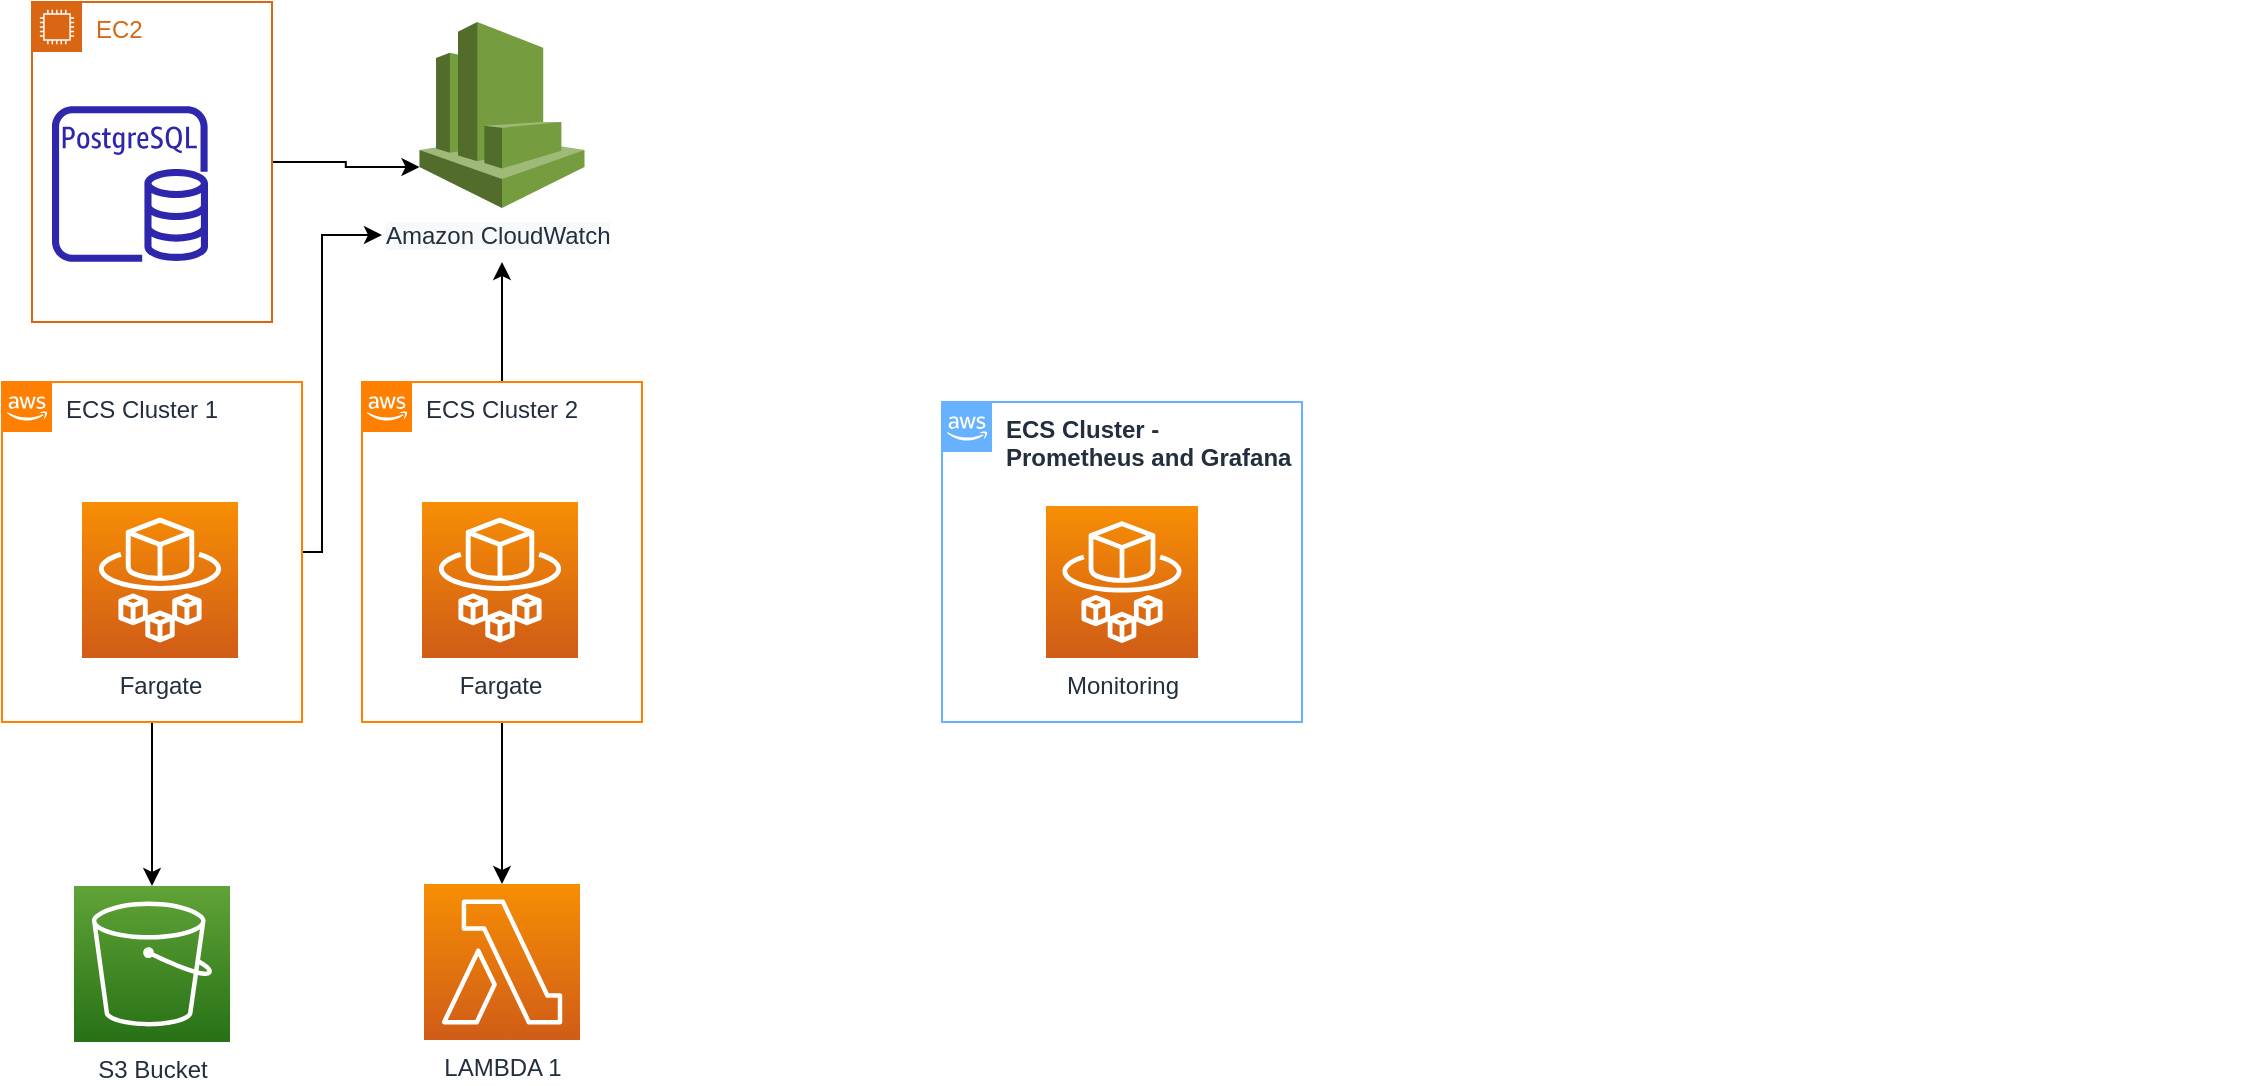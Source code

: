 <mxfile version="20.3.0" type="github">
  <diagram id="8K-jhs-ddFAJDeDhg4IT" name="Page-1">
    <mxGraphModel dx="1662" dy="754" grid="1" gridSize="10" guides="1" tooltips="1" connect="1" arrows="1" fold="1" page="1" pageScale="1" pageWidth="1400" pageHeight="850" math="0" shadow="0">
      <root>
        <mxCell id="0" />
        <mxCell id="1" parent="0" />
        <mxCell id="TMFdOIJDFbBw9OrUmev--84" style="edgeStyle=orthogonalEdgeStyle;rounded=0;orthogonalLoop=1;jettySize=auto;html=1;entryX=0;entryY=0.78;entryDx=0;entryDy=0;entryPerimeter=0;" edge="1" parent="1" source="TMFdOIJDFbBw9OrUmev--6" target="TMFdOIJDFbBw9OrUmev--65">
          <mxGeometry relative="1" as="geometry" />
        </mxCell>
        <mxCell id="TMFdOIJDFbBw9OrUmev--6" value="EC2" style="points=[[0,0],[0.25,0],[0.5,0],[0.75,0],[1,0],[1,0.25],[1,0.5],[1,0.75],[1,1],[0.75,1],[0.5,1],[0.25,1],[0,1],[0,0.75],[0,0.5],[0,0.25]];outlineConnect=0;gradientColor=none;html=1;whiteSpace=wrap;fontSize=12;fontStyle=0;container=1;pointerEvents=0;collapsible=0;recursiveResize=0;shape=mxgraph.aws4.group;grIcon=mxgraph.aws4.group_ec2_instance_contents;strokeColor=#D86613;fillColor=none;verticalAlign=top;align=left;spacingLeft=30;fontColor=#D86613;dashed=0;" vertex="1" parent="1">
          <mxGeometry x="55" y="80" width="120" height="160" as="geometry" />
        </mxCell>
        <mxCell id="TMFdOIJDFbBw9OrUmev--7" value="" style="sketch=0;outlineConnect=0;fontColor=#232F3E;gradientColor=none;fillColor=#2E27AD;strokeColor=none;dashed=0;verticalLabelPosition=bottom;verticalAlign=top;align=center;html=1;fontSize=12;fontStyle=0;aspect=fixed;pointerEvents=1;shape=mxgraph.aws4.rds_postgresql_instance;" vertex="1" parent="TMFdOIJDFbBw9OrUmev--6">
          <mxGeometry x="10" y="52" width="78" height="78" as="geometry" />
        </mxCell>
        <mxCell id="TMFdOIJDFbBw9OrUmev--78" style="edgeStyle=orthogonalEdgeStyle;rounded=0;orthogonalLoop=1;jettySize=auto;html=1;entryX=0.5;entryY=0;entryDx=0;entryDy=0;entryPerimeter=0;" edge="1" parent="1" source="TMFdOIJDFbBw9OrUmev--20" target="TMFdOIJDFbBw9OrUmev--57">
          <mxGeometry relative="1" as="geometry" />
        </mxCell>
        <mxCell id="TMFdOIJDFbBw9OrUmev--86" style="edgeStyle=orthogonalEdgeStyle;rounded=0;orthogonalLoop=1;jettySize=auto;html=1;entryX=0;entryY=0.5;entryDx=0;entryDy=0;" edge="1" parent="1" source="TMFdOIJDFbBw9OrUmev--20" target="TMFdOIJDFbBw9OrUmev--66">
          <mxGeometry relative="1" as="geometry">
            <Array as="points">
              <mxPoint x="200" y="355" />
              <mxPoint x="200" y="197" />
            </Array>
          </mxGeometry>
        </mxCell>
        <mxCell id="TMFdOIJDFbBw9OrUmev--20" value="&lt;div style=&quot;text-align: center;&quot;&gt;&lt;span style=&quot;background-color: initial;&quot;&gt;ECS Cluster 1&lt;/span&gt;&lt;/div&gt;" style="points=[[0,0],[0.25,0],[0.5,0],[0.75,0],[1,0],[1,0.25],[1,0.5],[1,0.75],[1,1],[0.75,1],[0.5,1],[0.25,1],[0,1],[0,0.75],[0,0.5],[0,0.25]];outlineConnect=0;gradientColor=none;html=1;whiteSpace=wrap;fontSize=12;fontStyle=0;container=1;pointerEvents=0;collapsible=0;recursiveResize=0;shape=mxgraph.aws4.group;grIcon=mxgraph.aws4.group_aws_cloud_alt;strokeColor=#FF8000;fillColor=none;verticalAlign=top;align=left;spacingLeft=30;fontColor=#232F3E;dashed=0;" vertex="1" parent="1">
          <mxGeometry x="40" y="270" width="150" height="170" as="geometry" />
        </mxCell>
        <mxCell id="TMFdOIJDFbBw9OrUmev--23" value="Fargate" style="sketch=0;points=[[0,0,0],[0.25,0,0],[0.5,0,0],[0.75,0,0],[1,0,0],[0,1,0],[0.25,1,0],[0.5,1,0],[0.75,1,0],[1,1,0],[0,0.25,0],[0,0.5,0],[0,0.75,0],[1,0.25,0],[1,0.5,0],[1,0.75,0]];outlineConnect=0;fontColor=#232F3E;gradientColor=#F78E04;gradientDirection=north;fillColor=#D05C17;strokeColor=#ffffff;dashed=0;verticalLabelPosition=bottom;verticalAlign=top;align=center;html=1;fontSize=12;fontStyle=0;aspect=fixed;shape=mxgraph.aws4.resourceIcon;resIcon=mxgraph.aws4.fargate;" vertex="1" parent="TMFdOIJDFbBw9OrUmev--20">
          <mxGeometry x="40" y="60" width="78" height="78" as="geometry" />
        </mxCell>
        <mxCell id="TMFdOIJDFbBw9OrUmev--33" value="LAMBDA 1" style="sketch=0;points=[[0,0,0],[0.25,0,0],[0.5,0,0],[0.75,0,0],[1,0,0],[0,1,0],[0.25,1,0],[0.5,1,0],[0.75,1,0],[1,1,0],[0,0.25,0],[0,0.5,0],[0,0.75,0],[1,0.25,0],[1,0.5,0],[1,0.75,0]];outlineConnect=0;fontColor=#232F3E;gradientColor=#F78E04;gradientDirection=north;fillColor=#D05C17;strokeColor=#ffffff;dashed=0;verticalLabelPosition=bottom;verticalAlign=top;align=center;html=1;fontSize=12;fontStyle=0;aspect=fixed;shape=mxgraph.aws4.resourceIcon;resIcon=mxgraph.aws4.lambda;" vertex="1" parent="1">
          <mxGeometry x="251" y="521" width="78" height="78" as="geometry" />
        </mxCell>
        <mxCell id="TMFdOIJDFbBw9OrUmev--41" value="" style="sketch=0;outlineConnect=0;fontColor=#232F3E;gradientColor=none;fillColor=default;strokeColor=none;dashed=0;verticalLabelPosition=bottom;verticalAlign=top;align=center;html=1;fontSize=12;fontStyle=0;aspect=fixed;pointerEvents=1;shape=mxgraph.aws4.ecs_service;" vertex="1" parent="1">
          <mxGeometry x="1148.75" y="521" width="16.25" height="20" as="geometry" />
        </mxCell>
        <mxCell id="TMFdOIJDFbBw9OrUmev--79" style="edgeStyle=orthogonalEdgeStyle;rounded=0;orthogonalLoop=1;jettySize=auto;html=1;exitX=0.5;exitY=1;exitDx=0;exitDy=0;entryX=0.5;entryY=0;entryDx=0;entryDy=0;entryPerimeter=0;" edge="1" parent="1" source="TMFdOIJDFbBw9OrUmev--49" target="TMFdOIJDFbBw9OrUmev--33">
          <mxGeometry relative="1" as="geometry" />
        </mxCell>
        <mxCell id="TMFdOIJDFbBw9OrUmev--85" style="edgeStyle=orthogonalEdgeStyle;rounded=0;orthogonalLoop=1;jettySize=auto;html=1;" edge="1" parent="1" source="TMFdOIJDFbBw9OrUmev--49" target="TMFdOIJDFbBw9OrUmev--66">
          <mxGeometry relative="1" as="geometry" />
        </mxCell>
        <mxCell id="TMFdOIJDFbBw9OrUmev--49" value="&lt;span style=&quot;text-align: center;&quot;&gt;ECS Cluster 2&lt;/span&gt;" style="points=[[0,0],[0.25,0],[0.5,0],[0.75,0],[1,0],[1,0.25],[1,0.5],[1,0.75],[1,1],[0.75,1],[0.5,1],[0.25,1],[0,1],[0,0.75],[0,0.5],[0,0.25]];outlineConnect=0;gradientColor=none;html=1;whiteSpace=wrap;fontSize=12;fontStyle=0;container=1;pointerEvents=0;collapsible=0;recursiveResize=0;shape=mxgraph.aws4.group;grIcon=mxgraph.aws4.group_aws_cloud_alt;strokeColor=#FF8000;fillColor=none;verticalAlign=top;align=left;spacingLeft=30;fontColor=#232F3E;dashed=0;" vertex="1" parent="1">
          <mxGeometry x="220" y="270" width="140" height="170" as="geometry" />
        </mxCell>
        <mxCell id="TMFdOIJDFbBw9OrUmev--50" value="Fargate" style="sketch=0;points=[[0,0,0],[0.25,0,0],[0.5,0,0],[0.75,0,0],[1,0,0],[0,1,0],[0.25,1,0],[0.5,1,0],[0.75,1,0],[1,1,0],[0,0.25,0],[0,0.5,0],[0,0.75,0],[1,0.25,0],[1,0.5,0],[1,0.75,0]];outlineConnect=0;fontColor=#232F3E;gradientColor=#F78E04;gradientDirection=north;fillColor=#D05C17;strokeColor=#ffffff;dashed=0;verticalLabelPosition=bottom;verticalAlign=top;align=center;html=1;fontSize=12;fontStyle=0;aspect=fixed;shape=mxgraph.aws4.resourceIcon;resIcon=mxgraph.aws4.fargate;" vertex="1" parent="TMFdOIJDFbBw9OrUmev--49">
          <mxGeometry x="30" y="60" width="78" height="78" as="geometry" />
        </mxCell>
        <mxCell id="TMFdOIJDFbBw9OrUmev--57" value="S3 Bucket" style="sketch=0;points=[[0,0,0],[0.25,0,0],[0.5,0,0],[0.75,0,0],[1,0,0],[0,1,0],[0.25,1,0],[0.5,1,0],[0.75,1,0],[1,1,0],[0,0.25,0],[0,0.5,0],[0,0.75,0],[1,0.25,0],[1,0.5,0],[1,0.75,0]];outlineConnect=0;fontColor=#232F3E;gradientColor=#60A337;gradientDirection=north;fillColor=#277116;strokeColor=#ffffff;dashed=0;verticalLabelPosition=bottom;verticalAlign=top;align=center;html=1;fontSize=12;fontStyle=0;aspect=fixed;shape=mxgraph.aws4.resourceIcon;resIcon=mxgraph.aws4.s3;" vertex="1" parent="1">
          <mxGeometry x="76" y="522" width="78" height="78" as="geometry" />
        </mxCell>
        <mxCell id="TMFdOIJDFbBw9OrUmev--60" value="&lt;span style=&quot;text-align: center;&quot;&gt;&lt;b&gt;ECS Cluster - Prometheus and Grafana&lt;/b&gt;&lt;/span&gt;" style="points=[[0,0],[0.25,0],[0.5,0],[0.75,0],[1,0],[1,0.25],[1,0.5],[1,0.75],[1,1],[0.75,1],[0.5,1],[0.25,1],[0,1],[0,0.75],[0,0.5],[0,0.25]];outlineConnect=0;gradientColor=none;html=1;whiteSpace=wrap;fontSize=12;fontStyle=0;container=1;pointerEvents=0;collapsible=0;recursiveResize=0;shape=mxgraph.aws4.group;grIcon=mxgraph.aws4.group_aws_cloud_alt;strokeColor=#66B2FF;fillColor=none;verticalAlign=top;align=left;spacingLeft=30;fontColor=#232F3E;dashed=0;" vertex="1" parent="1">
          <mxGeometry x="510" y="280" width="180" height="160" as="geometry" />
        </mxCell>
        <mxCell id="TMFdOIJDFbBw9OrUmev--61" value="" style="sketch=0;outlineConnect=0;fontColor=#232F3E;gradientColor=none;fillColor=#FFFFFF;strokeColor=none;dashed=0;verticalLabelPosition=bottom;verticalAlign=top;align=center;html=1;fontSize=12;fontStyle=0;aspect=fixed;pointerEvents=1;shape=mxgraph.aws4.ecs_service;" vertex="1" parent="TMFdOIJDFbBw9OrUmev--60">
          <mxGeometry x="152.75" y="108" width="16.25" height="20" as="geometry" />
        </mxCell>
        <mxCell id="TMFdOIJDFbBw9OrUmev--62" value="Monitoring" style="sketch=0;points=[[0,0,0],[0.25,0,0],[0.5,0,0],[0.75,0,0],[1,0,0],[0,1,0],[0.25,1,0],[0.5,1,0],[0.75,1,0],[1,1,0],[0,0.25,0],[0,0.5,0],[0,0.75,0],[1,0.25,0],[1,0.5,0],[1,0.75,0]];outlineConnect=0;fontColor=#232F3E;gradientColor=#F78E04;gradientDirection=north;fillColor=#D05C17;strokeColor=#ffffff;dashed=0;verticalLabelPosition=bottom;verticalAlign=top;align=center;html=1;fontSize=12;fontStyle=0;aspect=fixed;shape=mxgraph.aws4.resourceIcon;resIcon=mxgraph.aws4.fargate;" vertex="1" parent="TMFdOIJDFbBw9OrUmev--60">
          <mxGeometry x="52" y="52" width="76" height="76" as="geometry" />
        </mxCell>
        <mxCell id="TMFdOIJDFbBw9OrUmev--64" value="" style="group" vertex="1" connectable="0" parent="1">
          <mxGeometry x="230" y="90" width="120" height="120" as="geometry" />
        </mxCell>
        <mxCell id="TMFdOIJDFbBw9OrUmev--65" value="" style="outlineConnect=0;dashed=0;verticalLabelPosition=bottom;verticalAlign=top;align=center;html=1;shape=mxgraph.aws3.cloudwatch;fillColor=#759C3E;gradientColor=none;" vertex="1" parent="TMFdOIJDFbBw9OrUmev--64">
          <mxGeometry x="18.75" width="82.5" height="93" as="geometry" />
        </mxCell>
        <mxCell id="TMFdOIJDFbBw9OrUmev--66" value="&lt;span style=&quot;color: rgb(35, 47, 62); font-family: Helvetica; font-size: 12px; font-style: normal; font-variant-ligatures: normal; font-variant-caps: normal; font-weight: 400; letter-spacing: normal; orphans: 2; text-align: center; text-indent: 0px; text-transform: none; widows: 2; word-spacing: 0px; -webkit-text-stroke-width: 0px; background-color: rgb(248, 249, 250); text-decoration-thickness: initial; text-decoration-style: initial; text-decoration-color: initial; float: none; display: inline !important;&quot;&gt;Amazon CloudWatch&lt;/span&gt;" style="text;whiteSpace=wrap;html=1;" vertex="1" parent="TMFdOIJDFbBw9OrUmev--64">
          <mxGeometry y="93" width="120" height="27" as="geometry" />
        </mxCell>
      </root>
    </mxGraphModel>
  </diagram>
</mxfile>

